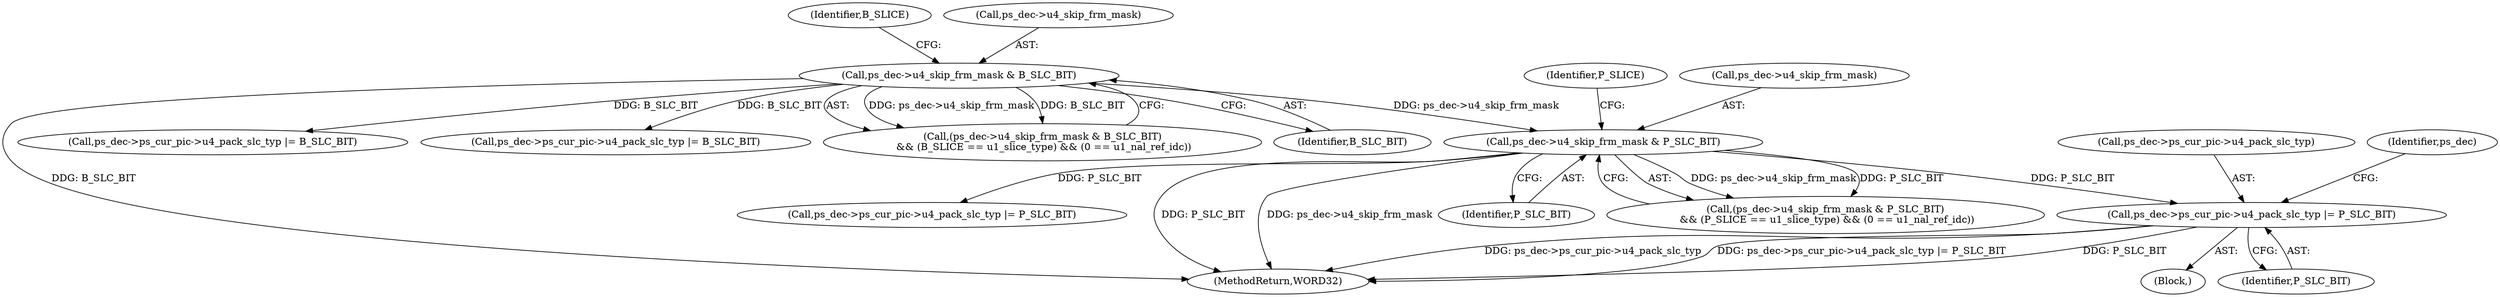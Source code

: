 digraph "0_Android_a78887bcffbc2995cf9ed72e0697acf560875e9e_2@pointer" {
"1001840" [label="(Call,ps_dec->ps_cur_pic->u4_pack_slc_typ |= P_SLC_BIT)"];
"1001808" [label="(Call,ps_dec->u4_skip_frm_mask & P_SLC_BIT)"];
"1001793" [label="(Call,ps_dec->u4_skip_frm_mask & B_SLC_BIT)"];
"1001815" [label="(Identifier,P_SLICE)"];
"1001793" [label="(Call,ps_dec->u4_skip_frm_mask & B_SLC_BIT)"];
"1001807" [label="(Call,(ps_dec->u4_skip_frm_mask & P_SLC_BIT)\n && (P_SLICE == u1_slice_type) && (0 == u1_nal_ref_idc))"];
"1001840" [label="(Call,ps_dec->ps_cur_pic->u4_pack_slc_typ |= P_SLC_BIT)"];
"1001846" [label="(Identifier,P_SLC_BIT)"];
"1001808" [label="(Call,ps_dec->u4_skip_frm_mask & P_SLC_BIT)"];
"1002434" [label="(Call,ps_dec->ps_cur_pic->u4_pack_slc_typ |= P_SLC_BIT)"];
"1001797" [label="(Identifier,B_SLC_BIT)"];
"1001809" [label="(Call,ps_dec->u4_skip_frm_mask)"];
"1002571" [label="(MethodReturn,WORD32)"];
"1001800" [label="(Identifier,B_SLICE)"];
"1001812" [label="(Identifier,P_SLC_BIT)"];
"1001839" [label="(Block,)"];
"1001823" [label="(Call,ps_dec->ps_cur_pic->u4_pack_slc_typ |= B_SLC_BIT)"];
"1002468" [label="(Call,ps_dec->ps_cur_pic->u4_pack_slc_typ |= B_SLC_BIT)"];
"1001841" [label="(Call,ps_dec->ps_cur_pic->u4_pack_slc_typ)"];
"1001849" [label="(Identifier,ps_dec)"];
"1001792" [label="(Call,(ps_dec->u4_skip_frm_mask & B_SLC_BIT)\n && (B_SLICE == u1_slice_type) && (0 == u1_nal_ref_idc))"];
"1001794" [label="(Call,ps_dec->u4_skip_frm_mask)"];
"1001840" -> "1001839"  [label="AST: "];
"1001840" -> "1001846"  [label="CFG: "];
"1001841" -> "1001840"  [label="AST: "];
"1001846" -> "1001840"  [label="AST: "];
"1001849" -> "1001840"  [label="CFG: "];
"1001840" -> "1002571"  [label="DDG: P_SLC_BIT"];
"1001840" -> "1002571"  [label="DDG: ps_dec->ps_cur_pic->u4_pack_slc_typ"];
"1001840" -> "1002571"  [label="DDG: ps_dec->ps_cur_pic->u4_pack_slc_typ |= P_SLC_BIT"];
"1001808" -> "1001840"  [label="DDG: P_SLC_BIT"];
"1001808" -> "1001807"  [label="AST: "];
"1001808" -> "1001812"  [label="CFG: "];
"1001809" -> "1001808"  [label="AST: "];
"1001812" -> "1001808"  [label="AST: "];
"1001815" -> "1001808"  [label="CFG: "];
"1001807" -> "1001808"  [label="CFG: "];
"1001808" -> "1002571"  [label="DDG: P_SLC_BIT"];
"1001808" -> "1002571"  [label="DDG: ps_dec->u4_skip_frm_mask"];
"1001808" -> "1001807"  [label="DDG: ps_dec->u4_skip_frm_mask"];
"1001808" -> "1001807"  [label="DDG: P_SLC_BIT"];
"1001793" -> "1001808"  [label="DDG: ps_dec->u4_skip_frm_mask"];
"1001808" -> "1002434"  [label="DDG: P_SLC_BIT"];
"1001793" -> "1001792"  [label="AST: "];
"1001793" -> "1001797"  [label="CFG: "];
"1001794" -> "1001793"  [label="AST: "];
"1001797" -> "1001793"  [label="AST: "];
"1001800" -> "1001793"  [label="CFG: "];
"1001792" -> "1001793"  [label="CFG: "];
"1001793" -> "1002571"  [label="DDG: B_SLC_BIT"];
"1001793" -> "1001792"  [label="DDG: ps_dec->u4_skip_frm_mask"];
"1001793" -> "1001792"  [label="DDG: B_SLC_BIT"];
"1001793" -> "1001823"  [label="DDG: B_SLC_BIT"];
"1001793" -> "1002468"  [label="DDG: B_SLC_BIT"];
}
